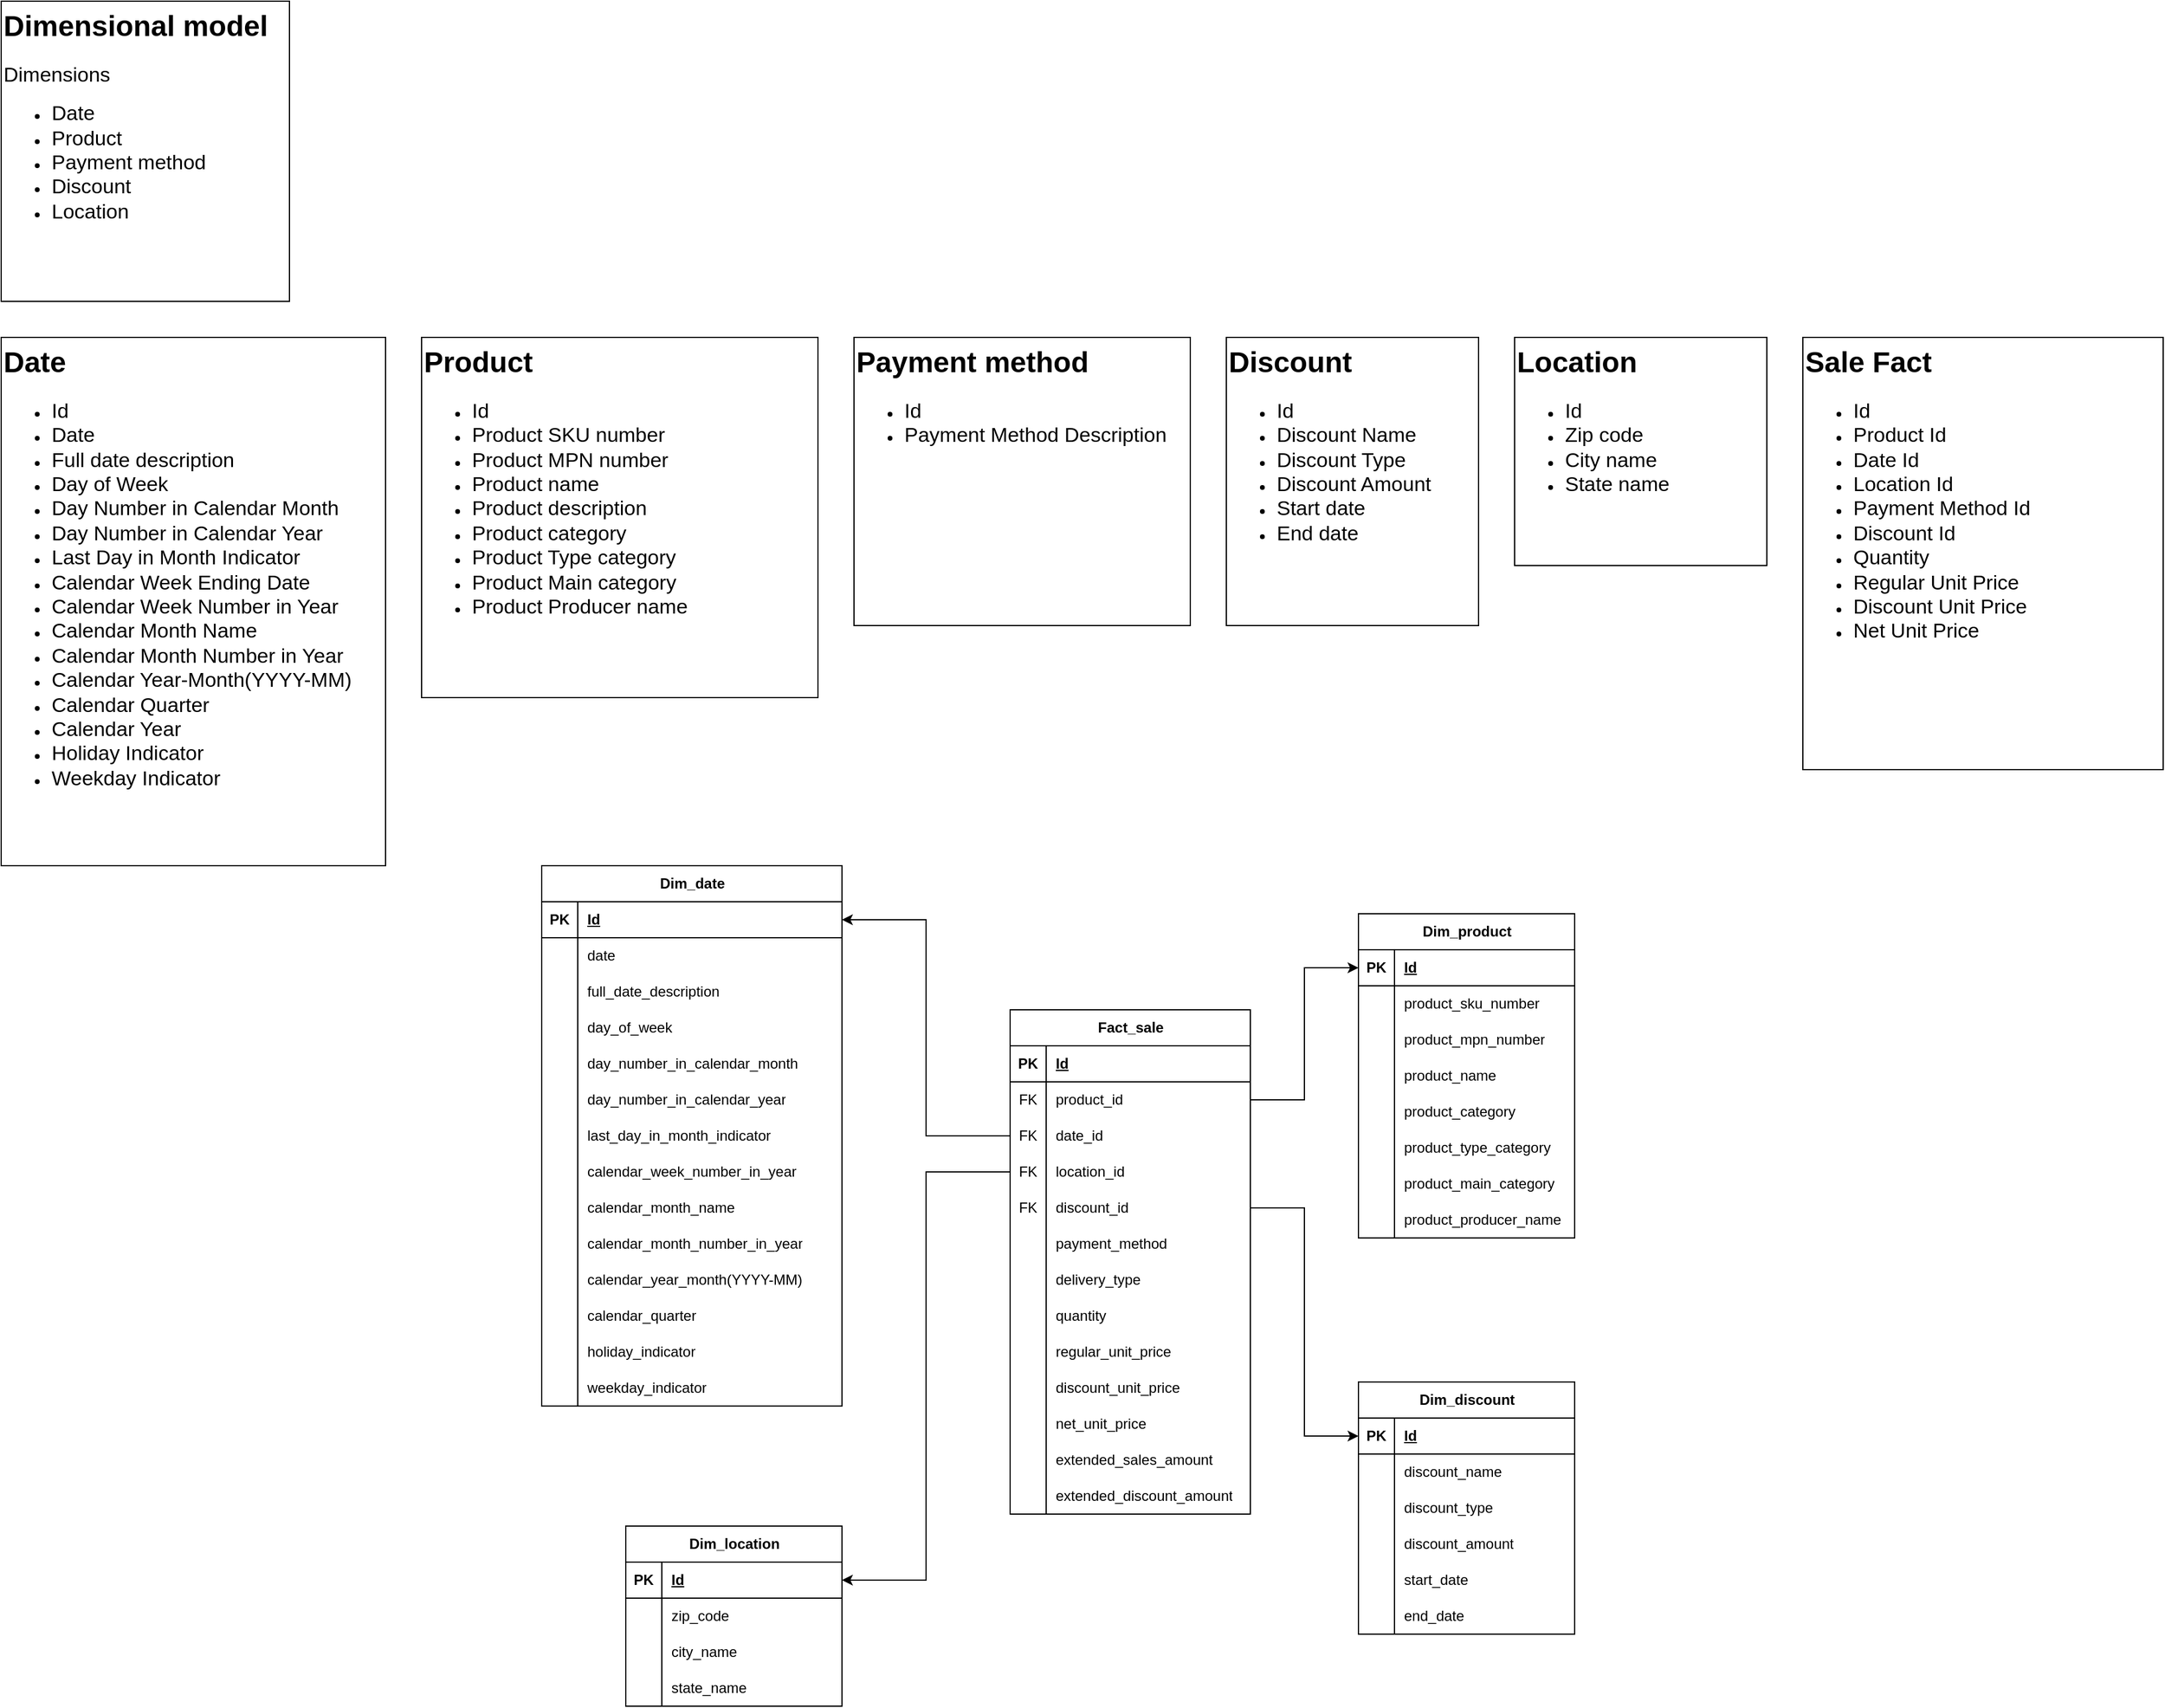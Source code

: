 <mxfile version="24.4.0" type="device">
  <diagram name="Page-1" id="mAyG2AswFGp10LJD8Wdj">
    <mxGraphModel dx="2314" dy="1132" grid="1" gridSize="10" guides="1" tooltips="1" connect="1" arrows="1" fold="1" page="0" pageScale="1" pageWidth="850" pageHeight="1100" background="none" math="0" shadow="0">
      <root>
        <mxCell id="0" />
        <mxCell id="1" parent="0" />
        <mxCell id="jFWHGdrOQSLQcmm92h7n-1" value="&lt;h1 style=&quot;margin-top: 0px;&quot;&gt;Dimensional model&lt;/h1&gt;&lt;p&gt;&lt;span style=&quot;font-size: 17px;&quot;&gt;Dimensions&lt;/span&gt;&lt;/p&gt;&lt;p&gt;&lt;/p&gt;&lt;ul&gt;&lt;li&gt;&lt;span style=&quot;font-size: 17px;&quot;&gt;Date&lt;/span&gt;&lt;/li&gt;&lt;li&gt;&lt;span style=&quot;font-size: 17px;&quot;&gt;Product&lt;/span&gt;&lt;/li&gt;&lt;li&gt;&lt;span style=&quot;font-size: 17px;&quot;&gt;Payment method&lt;/span&gt;&lt;/li&gt;&lt;li&gt;&lt;span style=&quot;font-size: 17px;&quot;&gt;Discount&lt;/span&gt;&lt;/li&gt;&lt;li&gt;&lt;span style=&quot;font-size: 17px;&quot;&gt;Location&lt;br&gt;&lt;br&gt;&lt;/span&gt;&lt;/li&gt;&lt;/ul&gt;&lt;div&gt;&lt;br&gt;&lt;/div&gt;&lt;p&gt;&lt;/p&gt;" style="text;html=1;whiteSpace=wrap;overflow=hidden;rounded=0;fillColor=default;strokeColor=default;" parent="1" vertex="1">
          <mxGeometry width="240" height="250" as="geometry" />
        </mxCell>
        <mxCell id="jFWHGdrOQSLQcmm92h7n-2" value="&lt;h1 style=&quot;margin-top: 0px;&quot;&gt;Date&lt;/h1&gt;&lt;ul&gt;&lt;li&gt;&lt;font style=&quot;font-size: 17px;&quot;&gt;Id&lt;/font&gt;&lt;/li&gt;&lt;li&gt;&lt;font style=&quot;font-size: 17px;&quot;&gt;Date&lt;/font&gt;&lt;/li&gt;&lt;li&gt;&lt;font style=&quot;font-size: 17px;&quot;&gt;Full date description&lt;/font&gt;&lt;/li&gt;&lt;li&gt;&lt;font style=&quot;font-size: 17px;&quot;&gt;Day of Week&lt;/font&gt;&lt;/li&gt;&lt;li&gt;&lt;font style=&quot;font-size: 17px;&quot;&gt;Day Number in Calendar Month&lt;/font&gt;&lt;/li&gt;&lt;li&gt;&lt;font style=&quot;font-size: 17px;&quot;&gt;Day Number in Calendar Year&lt;/font&gt;&lt;/li&gt;&lt;li&gt;&lt;font style=&quot;font-size: 17px;&quot;&gt;Last Day in Month Indicator&lt;/font&gt;&lt;/li&gt;&lt;li&gt;&lt;font style=&quot;font-size: 17px;&quot;&gt;Calendar Week Ending Date&lt;/font&gt;&lt;/li&gt;&lt;li&gt;&lt;font style=&quot;font-size: 17px;&quot;&gt;Calendar Week Number in Year&lt;/font&gt;&lt;/li&gt;&lt;li&gt;&lt;font style=&quot;font-size: 17px;&quot;&gt;Calendar Month Name&lt;/font&gt;&lt;/li&gt;&lt;li&gt;&lt;font style=&quot;font-size: 17px;&quot;&gt;Calendar Month Number in Year&lt;/font&gt;&lt;/li&gt;&lt;li&gt;&lt;font style=&quot;font-size: 17px;&quot;&gt;Calendar Year-Month(YYYY-MM)&lt;/font&gt;&lt;/li&gt;&lt;li&gt;&lt;font style=&quot;font-size: 17px;&quot;&gt;Calendar Quarter&lt;/font&gt;&lt;/li&gt;&lt;li&gt;&lt;font style=&quot;font-size: 17px;&quot;&gt;Calendar Year&lt;/font&gt;&lt;/li&gt;&lt;li&gt;&lt;font style=&quot;font-size: 17px;&quot;&gt;Holiday Indicator&lt;/font&gt;&lt;/li&gt;&lt;li&gt;&lt;font style=&quot;font-size: 17px;&quot;&gt;Weekday Indicator&lt;/font&gt;&lt;/li&gt;&lt;/ul&gt;&lt;p&gt;&lt;/p&gt;&lt;p&gt;&lt;font style=&quot;font-size: 17px;&quot;&gt;&lt;br&gt;&lt;/font&gt;&lt;/p&gt;" style="text;html=1;whiteSpace=wrap;overflow=hidden;rounded=0;fillColor=default;strokeColor=default;" parent="1" vertex="1">
          <mxGeometry y="280" width="320" height="440" as="geometry" />
        </mxCell>
        <mxCell id="jFWHGdrOQSLQcmm92h7n-3" value="&lt;h1 style=&quot;margin-top: 0px;&quot;&gt;Product&lt;/h1&gt;&lt;p&gt;&lt;/p&gt;&lt;ul&gt;&lt;li&gt;&lt;span style=&quot;font-size: 17px; background-color: initial;&quot;&gt;Id&lt;/span&gt;&lt;/li&gt;&lt;li&gt;&lt;span style=&quot;font-size: 17px; background-color: initial;&quot;&gt;Product SKU number&lt;/span&gt;&lt;/li&gt;&lt;li&gt;&lt;span style=&quot;font-size: 17px;&quot;&gt;Product MPN number&lt;/span&gt;&lt;/li&gt;&lt;li&gt;&lt;span style=&quot;font-size: 17px;&quot;&gt;Product name&lt;/span&gt;&lt;/li&gt;&lt;li&gt;&lt;span style=&quot;font-size: 17px;&quot;&gt;Product description&lt;/span&gt;&lt;/li&gt;&lt;li&gt;&lt;span style=&quot;font-size: 17px;&quot;&gt;Product category&lt;/span&gt;&lt;/li&gt;&lt;li&gt;&lt;span style=&quot;font-size: 17px;&quot;&gt;Product Type category&lt;/span&gt;&lt;/li&gt;&lt;li&gt;&lt;span style=&quot;font-size: 17px;&quot;&gt;Product Main category&lt;/span&gt;&lt;/li&gt;&lt;li&gt;&lt;span style=&quot;font-size: 17px;&quot;&gt;Product Producer name&lt;/span&gt;&lt;/li&gt;&lt;/ul&gt;&lt;p&gt;&lt;/p&gt;" style="text;html=1;whiteSpace=wrap;overflow=hidden;rounded=0;fillColor=default;strokeColor=default;" parent="1" vertex="1">
          <mxGeometry x="350" y="280" width="330" height="300" as="geometry" />
        </mxCell>
        <mxCell id="jFWHGdrOQSLQcmm92h7n-4" value="&lt;h1 style=&quot;margin-top: 0px;&quot;&gt;Payment method&lt;/h1&gt;&lt;p&gt;&lt;/p&gt;&lt;ul&gt;&lt;li&gt;&lt;span style=&quot;font-size: 17px;&quot;&gt;Id&lt;/span&gt;&lt;/li&gt;&lt;li&gt;&lt;span style=&quot;font-size: 17px;&quot;&gt;Payment Method Description&lt;/span&gt;&lt;/li&gt;&lt;/ul&gt;&lt;p&gt;&lt;/p&gt;" style="text;html=1;whiteSpace=wrap;overflow=hidden;rounded=0;fillColor=default;strokeColor=default;" parent="1" vertex="1">
          <mxGeometry x="710" y="280" width="280" height="240" as="geometry" />
        </mxCell>
        <mxCell id="jFWHGdrOQSLQcmm92h7n-5" value="&lt;h1 style=&quot;margin-top: 0px;&quot;&gt;Discount&lt;/h1&gt;&lt;p&gt;&lt;/p&gt;&lt;ul&gt;&lt;li&gt;&lt;span style=&quot;font-size: 17px;&quot;&gt;Id&lt;/span&gt;&lt;/li&gt;&lt;li&gt;&lt;span style=&quot;font-size: 17px;&quot;&gt;Discount Name&lt;/span&gt;&lt;/li&gt;&lt;li&gt;&lt;span style=&quot;font-size: 17px;&quot;&gt;Discount Type&lt;/span&gt;&lt;/li&gt;&lt;li&gt;&lt;span style=&quot;font-size: 17px;&quot;&gt;Discount Amount&lt;/span&gt;&lt;/li&gt;&lt;li&gt;&lt;span style=&quot;font-size: 17px;&quot;&gt;Start date&lt;/span&gt;&lt;/li&gt;&lt;li&gt;&lt;span style=&quot;font-size: 17px;&quot;&gt;End date&lt;/span&gt;&lt;/li&gt;&lt;/ul&gt;&lt;p&gt;&lt;/p&gt;" style="text;html=1;whiteSpace=wrap;overflow=hidden;rounded=0;fillColor=default;strokeColor=default;" parent="1" vertex="1">
          <mxGeometry x="1020" y="280" width="210" height="240" as="geometry" />
        </mxCell>
        <mxCell id="jFWHGdrOQSLQcmm92h7n-6" value="&lt;h1 style=&quot;margin-top: 0px;&quot;&gt;Location&lt;/h1&gt;&lt;ul&gt;&lt;li&gt;&lt;span style=&quot;font-size: 17px;&quot;&gt;Id&lt;/span&gt;&lt;/li&gt;&lt;li&gt;&lt;span style=&quot;font-size: 17px;&quot;&gt;Zip code&lt;/span&gt;&lt;/li&gt;&lt;li&gt;&lt;span style=&quot;font-size: 17px;&quot;&gt;City name&lt;/span&gt;&lt;/li&gt;&lt;li&gt;&lt;span style=&quot;font-size: 17px;&quot;&gt;State name&lt;/span&gt;&lt;/li&gt;&lt;/ul&gt;&lt;p&gt;&lt;/p&gt;" style="text;html=1;whiteSpace=wrap;overflow=hidden;rounded=0;fillColor=default;strokeColor=default;" parent="1" vertex="1">
          <mxGeometry x="1260" y="280" width="210" height="190" as="geometry" />
        </mxCell>
        <mxCell id="jFWHGdrOQSLQcmm92h7n-7" value="&lt;h1 style=&quot;margin-top: 0px;&quot;&gt;Sale Fact&lt;/h1&gt;&lt;p&gt;&lt;/p&gt;&lt;ul&gt;&lt;li&gt;&lt;font style=&quot;font-size: 17px;&quot;&gt;Id&lt;/font&gt;&lt;/li&gt;&lt;li&gt;&lt;font style=&quot;font-size: 17px;&quot;&gt;Product Id&lt;/font&gt;&lt;/li&gt;&lt;li&gt;&lt;font style=&quot;font-size: 17px;&quot;&gt;Date Id&lt;/font&gt;&lt;/li&gt;&lt;li&gt;&lt;span style=&quot;font-size: 17px;&quot;&gt;Location Id&lt;/span&gt;&lt;/li&gt;&lt;li&gt;&lt;span style=&quot;font-size: 17px;&quot;&gt;Payment Method Id&lt;/span&gt;&lt;/li&gt;&lt;li&gt;&lt;span style=&quot;font-size: 17px;&quot;&gt;Discount Id&lt;/span&gt;&lt;/li&gt;&lt;li&gt;&lt;span style=&quot;font-size: 17px;&quot;&gt;Quantity&lt;/span&gt;&lt;/li&gt;&lt;li&gt;&lt;span style=&quot;font-size: 17px;&quot;&gt;Regular Unit Price&lt;/span&gt;&lt;/li&gt;&lt;li&gt;&lt;span style=&quot;font-size: 17px;&quot;&gt;Discount Unit Price&lt;/span&gt;&lt;/li&gt;&lt;li&gt;&lt;span style=&quot;font-size: 17px;&quot;&gt;Net Unit Price&lt;/span&gt;&lt;/li&gt;&lt;/ul&gt;&lt;p&gt;&lt;/p&gt;" style="text;html=1;whiteSpace=wrap;overflow=hidden;rounded=0;fillColor=default;strokeColor=default;" parent="1" vertex="1">
          <mxGeometry x="1500" y="280" width="300" height="360" as="geometry" />
        </mxCell>
        <mxCell id="jFWHGdrOQSLQcmm92h7n-8" value="Fact_sale" style="shape=table;startSize=30;container=1;collapsible=1;childLayout=tableLayout;fixedRows=1;rowLines=0;fontStyle=1;align=center;resizeLast=1;html=1;" parent="1" vertex="1">
          <mxGeometry x="840" y="840" width="200" height="420" as="geometry" />
        </mxCell>
        <mxCell id="jFWHGdrOQSLQcmm92h7n-9" value="" style="shape=tableRow;horizontal=0;startSize=0;swimlaneHead=0;swimlaneBody=0;fillColor=none;collapsible=0;dropTarget=0;points=[[0,0.5],[1,0.5]];portConstraint=eastwest;top=0;left=0;right=0;bottom=1;" parent="jFWHGdrOQSLQcmm92h7n-8" vertex="1">
          <mxGeometry y="30" width="200" height="30" as="geometry" />
        </mxCell>
        <mxCell id="jFWHGdrOQSLQcmm92h7n-10" value="PK" style="shape=partialRectangle;connectable=0;fillColor=none;top=0;left=0;bottom=0;right=0;fontStyle=1;overflow=hidden;whiteSpace=wrap;html=1;" parent="jFWHGdrOQSLQcmm92h7n-9" vertex="1">
          <mxGeometry width="30" height="30" as="geometry">
            <mxRectangle width="30" height="30" as="alternateBounds" />
          </mxGeometry>
        </mxCell>
        <mxCell id="jFWHGdrOQSLQcmm92h7n-11" value="Id" style="shape=partialRectangle;connectable=0;fillColor=none;top=0;left=0;bottom=0;right=0;align=left;spacingLeft=6;fontStyle=5;overflow=hidden;whiteSpace=wrap;html=1;" parent="jFWHGdrOQSLQcmm92h7n-9" vertex="1">
          <mxGeometry x="30" width="170" height="30" as="geometry">
            <mxRectangle width="170" height="30" as="alternateBounds" />
          </mxGeometry>
        </mxCell>
        <mxCell id="jFWHGdrOQSLQcmm92h7n-12" value="" style="shape=tableRow;horizontal=0;startSize=0;swimlaneHead=0;swimlaneBody=0;fillColor=none;collapsible=0;dropTarget=0;points=[[0,0.5],[1,0.5]];portConstraint=eastwest;top=0;left=0;right=0;bottom=0;" parent="jFWHGdrOQSLQcmm92h7n-8" vertex="1">
          <mxGeometry y="60" width="200" height="30" as="geometry" />
        </mxCell>
        <mxCell id="jFWHGdrOQSLQcmm92h7n-13" value="FK" style="shape=partialRectangle;connectable=0;fillColor=none;top=0;left=0;bottom=0;right=0;editable=1;overflow=hidden;whiteSpace=wrap;html=1;" parent="jFWHGdrOQSLQcmm92h7n-12" vertex="1">
          <mxGeometry width="30" height="30" as="geometry">
            <mxRectangle width="30" height="30" as="alternateBounds" />
          </mxGeometry>
        </mxCell>
        <mxCell id="jFWHGdrOQSLQcmm92h7n-14" value="product_id" style="shape=partialRectangle;connectable=0;fillColor=none;top=0;left=0;bottom=0;right=0;align=left;spacingLeft=6;overflow=hidden;whiteSpace=wrap;html=1;" parent="jFWHGdrOQSLQcmm92h7n-12" vertex="1">
          <mxGeometry x="30" width="170" height="30" as="geometry">
            <mxRectangle width="170" height="30" as="alternateBounds" />
          </mxGeometry>
        </mxCell>
        <mxCell id="jFWHGdrOQSLQcmm92h7n-15" value="" style="shape=tableRow;horizontal=0;startSize=0;swimlaneHead=0;swimlaneBody=0;fillColor=none;collapsible=0;dropTarget=0;points=[[0,0.5],[1,0.5]];portConstraint=eastwest;top=0;left=0;right=0;bottom=0;" parent="jFWHGdrOQSLQcmm92h7n-8" vertex="1">
          <mxGeometry y="90" width="200" height="30" as="geometry" />
        </mxCell>
        <mxCell id="jFWHGdrOQSLQcmm92h7n-16" value="FK" style="shape=partialRectangle;connectable=0;fillColor=none;top=0;left=0;bottom=0;right=0;editable=1;overflow=hidden;whiteSpace=wrap;html=1;" parent="jFWHGdrOQSLQcmm92h7n-15" vertex="1">
          <mxGeometry width="30" height="30" as="geometry">
            <mxRectangle width="30" height="30" as="alternateBounds" />
          </mxGeometry>
        </mxCell>
        <mxCell id="jFWHGdrOQSLQcmm92h7n-17" value="date_id" style="shape=partialRectangle;connectable=0;fillColor=none;top=0;left=0;bottom=0;right=0;align=left;spacingLeft=6;overflow=hidden;whiteSpace=wrap;html=1;" parent="jFWHGdrOQSLQcmm92h7n-15" vertex="1">
          <mxGeometry x="30" width="170" height="30" as="geometry">
            <mxRectangle width="170" height="30" as="alternateBounds" />
          </mxGeometry>
        </mxCell>
        <mxCell id="jFWHGdrOQSLQcmm92h7n-18" value="" style="shape=tableRow;horizontal=0;startSize=0;swimlaneHead=0;swimlaneBody=0;fillColor=none;collapsible=0;dropTarget=0;points=[[0,0.5],[1,0.5]];portConstraint=eastwest;top=0;left=0;right=0;bottom=0;" parent="jFWHGdrOQSLQcmm92h7n-8" vertex="1">
          <mxGeometry y="120" width="200" height="30" as="geometry" />
        </mxCell>
        <mxCell id="jFWHGdrOQSLQcmm92h7n-19" value="FK" style="shape=partialRectangle;connectable=0;fillColor=none;top=0;left=0;bottom=0;right=0;editable=1;overflow=hidden;whiteSpace=wrap;html=1;" parent="jFWHGdrOQSLQcmm92h7n-18" vertex="1">
          <mxGeometry width="30" height="30" as="geometry">
            <mxRectangle width="30" height="30" as="alternateBounds" />
          </mxGeometry>
        </mxCell>
        <mxCell id="jFWHGdrOQSLQcmm92h7n-20" value="location_id" style="shape=partialRectangle;connectable=0;fillColor=none;top=0;left=0;bottom=0;right=0;align=left;spacingLeft=6;overflow=hidden;whiteSpace=wrap;html=1;" parent="jFWHGdrOQSLQcmm92h7n-18" vertex="1">
          <mxGeometry x="30" width="170" height="30" as="geometry">
            <mxRectangle width="170" height="30" as="alternateBounds" />
          </mxGeometry>
        </mxCell>
        <mxCell id="jFWHGdrOQSLQcmm92h7n-107" style="shape=tableRow;horizontal=0;startSize=0;swimlaneHead=0;swimlaneBody=0;fillColor=none;collapsible=0;dropTarget=0;points=[[0,0.5],[1,0.5]];portConstraint=eastwest;top=0;left=0;right=0;bottom=0;" parent="jFWHGdrOQSLQcmm92h7n-8" vertex="1">
          <mxGeometry y="150" width="200" height="30" as="geometry" />
        </mxCell>
        <mxCell id="jFWHGdrOQSLQcmm92h7n-108" value="FK" style="shape=partialRectangle;connectable=0;fillColor=none;top=0;left=0;bottom=0;right=0;editable=1;overflow=hidden;whiteSpace=wrap;html=1;" parent="jFWHGdrOQSLQcmm92h7n-107" vertex="1">
          <mxGeometry width="30" height="30" as="geometry">
            <mxRectangle width="30" height="30" as="alternateBounds" />
          </mxGeometry>
        </mxCell>
        <mxCell id="jFWHGdrOQSLQcmm92h7n-109" value="discount_id" style="shape=partialRectangle;connectable=0;fillColor=none;top=0;left=0;bottom=0;right=0;align=left;spacingLeft=6;overflow=hidden;whiteSpace=wrap;html=1;" parent="jFWHGdrOQSLQcmm92h7n-107" vertex="1">
          <mxGeometry x="30" width="170" height="30" as="geometry">
            <mxRectangle width="170" height="30" as="alternateBounds" />
          </mxGeometry>
        </mxCell>
        <mxCell id="gAaIXoeKNRmt_ipNeQ0p-1" style="shape=tableRow;horizontal=0;startSize=0;swimlaneHead=0;swimlaneBody=0;fillColor=none;collapsible=0;dropTarget=0;points=[[0,0.5],[1,0.5]];portConstraint=eastwest;top=0;left=0;right=0;bottom=0;" parent="jFWHGdrOQSLQcmm92h7n-8" vertex="1">
          <mxGeometry y="180" width="200" height="30" as="geometry" />
        </mxCell>
        <mxCell id="gAaIXoeKNRmt_ipNeQ0p-2" style="shape=partialRectangle;connectable=0;fillColor=none;top=0;left=0;bottom=0;right=0;editable=1;overflow=hidden;whiteSpace=wrap;html=1;" parent="gAaIXoeKNRmt_ipNeQ0p-1" vertex="1">
          <mxGeometry width="30" height="30" as="geometry">
            <mxRectangle width="30" height="30" as="alternateBounds" />
          </mxGeometry>
        </mxCell>
        <mxCell id="gAaIXoeKNRmt_ipNeQ0p-3" value="payment_method" style="shape=partialRectangle;connectable=0;fillColor=none;top=0;left=0;bottom=0;right=0;align=left;spacingLeft=6;overflow=hidden;whiteSpace=wrap;html=1;" parent="gAaIXoeKNRmt_ipNeQ0p-1" vertex="1">
          <mxGeometry x="30" width="170" height="30" as="geometry">
            <mxRectangle width="170" height="30" as="alternateBounds" />
          </mxGeometry>
        </mxCell>
        <mxCell id="rWFGuwBitw_klKYBt3d7-1" style="shape=tableRow;horizontal=0;startSize=0;swimlaneHead=0;swimlaneBody=0;fillColor=none;collapsible=0;dropTarget=0;points=[[0,0.5],[1,0.5]];portConstraint=eastwest;top=0;left=0;right=0;bottom=0;" parent="jFWHGdrOQSLQcmm92h7n-8" vertex="1">
          <mxGeometry y="210" width="200" height="30" as="geometry" />
        </mxCell>
        <mxCell id="rWFGuwBitw_klKYBt3d7-2" style="shape=partialRectangle;connectable=0;fillColor=none;top=0;left=0;bottom=0;right=0;editable=1;overflow=hidden;whiteSpace=wrap;html=1;" parent="rWFGuwBitw_klKYBt3d7-1" vertex="1">
          <mxGeometry width="30" height="30" as="geometry">
            <mxRectangle width="30" height="30" as="alternateBounds" />
          </mxGeometry>
        </mxCell>
        <mxCell id="rWFGuwBitw_klKYBt3d7-3" value="delivery_type" style="shape=partialRectangle;connectable=0;fillColor=none;top=0;left=0;bottom=0;right=0;align=left;spacingLeft=6;overflow=hidden;whiteSpace=wrap;html=1;" parent="rWFGuwBitw_klKYBt3d7-1" vertex="1">
          <mxGeometry x="30" width="170" height="30" as="geometry">
            <mxRectangle width="170" height="30" as="alternateBounds" />
          </mxGeometry>
        </mxCell>
        <mxCell id="jFWHGdrOQSLQcmm92h7n-104" style="shape=tableRow;horizontal=0;startSize=0;swimlaneHead=0;swimlaneBody=0;fillColor=none;collapsible=0;dropTarget=0;points=[[0,0.5],[1,0.5]];portConstraint=eastwest;top=0;left=0;right=0;bottom=0;" parent="jFWHGdrOQSLQcmm92h7n-8" vertex="1">
          <mxGeometry y="240" width="200" height="30" as="geometry" />
        </mxCell>
        <mxCell id="jFWHGdrOQSLQcmm92h7n-105" style="shape=partialRectangle;connectable=0;fillColor=none;top=0;left=0;bottom=0;right=0;editable=1;overflow=hidden;whiteSpace=wrap;html=1;" parent="jFWHGdrOQSLQcmm92h7n-104" vertex="1">
          <mxGeometry width="30" height="30" as="geometry">
            <mxRectangle width="30" height="30" as="alternateBounds" />
          </mxGeometry>
        </mxCell>
        <mxCell id="jFWHGdrOQSLQcmm92h7n-106" value="quantity" style="shape=partialRectangle;connectable=0;fillColor=none;top=0;left=0;bottom=0;right=0;align=left;spacingLeft=6;overflow=hidden;whiteSpace=wrap;html=1;" parent="jFWHGdrOQSLQcmm92h7n-104" vertex="1">
          <mxGeometry x="30" width="170" height="30" as="geometry">
            <mxRectangle width="170" height="30" as="alternateBounds" />
          </mxGeometry>
        </mxCell>
        <mxCell id="jFWHGdrOQSLQcmm92h7n-101" style="shape=tableRow;horizontal=0;startSize=0;swimlaneHead=0;swimlaneBody=0;fillColor=none;collapsible=0;dropTarget=0;points=[[0,0.5],[1,0.5]];portConstraint=eastwest;top=0;left=0;right=0;bottom=0;" parent="jFWHGdrOQSLQcmm92h7n-8" vertex="1">
          <mxGeometry y="270" width="200" height="30" as="geometry" />
        </mxCell>
        <mxCell id="jFWHGdrOQSLQcmm92h7n-102" style="shape=partialRectangle;connectable=0;fillColor=none;top=0;left=0;bottom=0;right=0;editable=1;overflow=hidden;whiteSpace=wrap;html=1;" parent="jFWHGdrOQSLQcmm92h7n-101" vertex="1">
          <mxGeometry width="30" height="30" as="geometry">
            <mxRectangle width="30" height="30" as="alternateBounds" />
          </mxGeometry>
        </mxCell>
        <mxCell id="jFWHGdrOQSLQcmm92h7n-103" value="regular_unit_price" style="shape=partialRectangle;connectable=0;fillColor=none;top=0;left=0;bottom=0;right=0;align=left;spacingLeft=6;overflow=hidden;whiteSpace=wrap;html=1;" parent="jFWHGdrOQSLQcmm92h7n-101" vertex="1">
          <mxGeometry x="30" width="170" height="30" as="geometry">
            <mxRectangle width="170" height="30" as="alternateBounds" />
          </mxGeometry>
        </mxCell>
        <mxCell id="jFWHGdrOQSLQcmm92h7n-98" style="shape=tableRow;horizontal=0;startSize=0;swimlaneHead=0;swimlaneBody=0;fillColor=none;collapsible=0;dropTarget=0;points=[[0,0.5],[1,0.5]];portConstraint=eastwest;top=0;left=0;right=0;bottom=0;" parent="jFWHGdrOQSLQcmm92h7n-8" vertex="1">
          <mxGeometry y="300" width="200" height="30" as="geometry" />
        </mxCell>
        <mxCell id="jFWHGdrOQSLQcmm92h7n-99" style="shape=partialRectangle;connectable=0;fillColor=none;top=0;left=0;bottom=0;right=0;editable=1;overflow=hidden;whiteSpace=wrap;html=1;" parent="jFWHGdrOQSLQcmm92h7n-98" vertex="1">
          <mxGeometry width="30" height="30" as="geometry">
            <mxRectangle width="30" height="30" as="alternateBounds" />
          </mxGeometry>
        </mxCell>
        <mxCell id="jFWHGdrOQSLQcmm92h7n-100" value="discount_unit_price" style="shape=partialRectangle;connectable=0;fillColor=none;top=0;left=0;bottom=0;right=0;align=left;spacingLeft=6;overflow=hidden;whiteSpace=wrap;html=1;" parent="jFWHGdrOQSLQcmm92h7n-98" vertex="1">
          <mxGeometry x="30" width="170" height="30" as="geometry">
            <mxRectangle width="170" height="30" as="alternateBounds" />
          </mxGeometry>
        </mxCell>
        <mxCell id="jFWHGdrOQSLQcmm92h7n-95" style="shape=tableRow;horizontal=0;startSize=0;swimlaneHead=0;swimlaneBody=0;fillColor=none;collapsible=0;dropTarget=0;points=[[0,0.5],[1,0.5]];portConstraint=eastwest;top=0;left=0;right=0;bottom=0;" parent="jFWHGdrOQSLQcmm92h7n-8" vertex="1">
          <mxGeometry y="330" width="200" height="30" as="geometry" />
        </mxCell>
        <mxCell id="jFWHGdrOQSLQcmm92h7n-96" style="shape=partialRectangle;connectable=0;fillColor=none;top=0;left=0;bottom=0;right=0;editable=1;overflow=hidden;whiteSpace=wrap;html=1;" parent="jFWHGdrOQSLQcmm92h7n-95" vertex="1">
          <mxGeometry width="30" height="30" as="geometry">
            <mxRectangle width="30" height="30" as="alternateBounds" />
          </mxGeometry>
        </mxCell>
        <mxCell id="jFWHGdrOQSLQcmm92h7n-97" value="net_unit_price" style="shape=partialRectangle;connectable=0;fillColor=none;top=0;left=0;bottom=0;right=0;align=left;spacingLeft=6;overflow=hidden;whiteSpace=wrap;html=1;" parent="jFWHGdrOQSLQcmm92h7n-95" vertex="1">
          <mxGeometry x="30" width="170" height="30" as="geometry">
            <mxRectangle width="170" height="30" as="alternateBounds" />
          </mxGeometry>
        </mxCell>
        <mxCell id="F169eCYu13aes0xysdq--1" style="shape=tableRow;horizontal=0;startSize=0;swimlaneHead=0;swimlaneBody=0;fillColor=none;collapsible=0;dropTarget=0;points=[[0,0.5],[1,0.5]];portConstraint=eastwest;top=0;left=0;right=0;bottom=0;" parent="jFWHGdrOQSLQcmm92h7n-8" vertex="1">
          <mxGeometry y="360" width="200" height="30" as="geometry" />
        </mxCell>
        <mxCell id="F169eCYu13aes0xysdq--2" style="shape=partialRectangle;connectable=0;fillColor=none;top=0;left=0;bottom=0;right=0;editable=1;overflow=hidden;whiteSpace=wrap;html=1;" parent="F169eCYu13aes0xysdq--1" vertex="1">
          <mxGeometry width="30" height="30" as="geometry">
            <mxRectangle width="30" height="30" as="alternateBounds" />
          </mxGeometry>
        </mxCell>
        <mxCell id="F169eCYu13aes0xysdq--3" value="extended_sales_amount" style="shape=partialRectangle;connectable=0;fillColor=none;top=0;left=0;bottom=0;right=0;align=left;spacingLeft=6;overflow=hidden;whiteSpace=wrap;html=1;" parent="F169eCYu13aes0xysdq--1" vertex="1">
          <mxGeometry x="30" width="170" height="30" as="geometry">
            <mxRectangle width="170" height="30" as="alternateBounds" />
          </mxGeometry>
        </mxCell>
        <mxCell id="F169eCYu13aes0xysdq--4" style="shape=tableRow;horizontal=0;startSize=0;swimlaneHead=0;swimlaneBody=0;fillColor=none;collapsible=0;dropTarget=0;points=[[0,0.5],[1,0.5]];portConstraint=eastwest;top=0;left=0;right=0;bottom=0;" parent="jFWHGdrOQSLQcmm92h7n-8" vertex="1">
          <mxGeometry y="390" width="200" height="30" as="geometry" />
        </mxCell>
        <mxCell id="F169eCYu13aes0xysdq--5" style="shape=partialRectangle;connectable=0;fillColor=none;top=0;left=0;bottom=0;right=0;editable=1;overflow=hidden;whiteSpace=wrap;html=1;" parent="F169eCYu13aes0xysdq--4" vertex="1">
          <mxGeometry width="30" height="30" as="geometry">
            <mxRectangle width="30" height="30" as="alternateBounds" />
          </mxGeometry>
        </mxCell>
        <mxCell id="F169eCYu13aes0xysdq--6" value="extended_discount_amount" style="shape=partialRectangle;connectable=0;fillColor=none;top=0;left=0;bottom=0;right=0;align=left;spacingLeft=6;overflow=hidden;whiteSpace=wrap;html=1;" parent="F169eCYu13aes0xysdq--4" vertex="1">
          <mxGeometry x="30" width="170" height="30" as="geometry">
            <mxRectangle width="170" height="30" as="alternateBounds" />
          </mxGeometry>
        </mxCell>
        <mxCell id="jFWHGdrOQSLQcmm92h7n-34" value="Dim_location" style="shape=table;startSize=30;container=1;collapsible=1;childLayout=tableLayout;fixedRows=1;rowLines=0;fontStyle=1;align=center;resizeLast=1;html=1;" parent="1" vertex="1">
          <mxGeometry x="520" y="1270" width="180" height="150" as="geometry" />
        </mxCell>
        <mxCell id="jFWHGdrOQSLQcmm92h7n-35" value="" style="shape=tableRow;horizontal=0;startSize=0;swimlaneHead=0;swimlaneBody=0;fillColor=none;collapsible=0;dropTarget=0;points=[[0,0.5],[1,0.5]];portConstraint=eastwest;top=0;left=0;right=0;bottom=1;" parent="jFWHGdrOQSLQcmm92h7n-34" vertex="1">
          <mxGeometry y="30" width="180" height="30" as="geometry" />
        </mxCell>
        <mxCell id="jFWHGdrOQSLQcmm92h7n-36" value="PK" style="shape=partialRectangle;connectable=0;fillColor=none;top=0;left=0;bottom=0;right=0;fontStyle=1;overflow=hidden;whiteSpace=wrap;html=1;" parent="jFWHGdrOQSLQcmm92h7n-35" vertex="1">
          <mxGeometry width="30" height="30" as="geometry">
            <mxRectangle width="30" height="30" as="alternateBounds" />
          </mxGeometry>
        </mxCell>
        <mxCell id="jFWHGdrOQSLQcmm92h7n-37" value="Id" style="shape=partialRectangle;connectable=0;fillColor=none;top=0;left=0;bottom=0;right=0;align=left;spacingLeft=6;fontStyle=5;overflow=hidden;whiteSpace=wrap;html=1;" parent="jFWHGdrOQSLQcmm92h7n-35" vertex="1">
          <mxGeometry x="30" width="150" height="30" as="geometry">
            <mxRectangle width="150" height="30" as="alternateBounds" />
          </mxGeometry>
        </mxCell>
        <mxCell id="jFWHGdrOQSLQcmm92h7n-38" value="" style="shape=tableRow;horizontal=0;startSize=0;swimlaneHead=0;swimlaneBody=0;fillColor=none;collapsible=0;dropTarget=0;points=[[0,0.5],[1,0.5]];portConstraint=eastwest;top=0;left=0;right=0;bottom=0;" parent="jFWHGdrOQSLQcmm92h7n-34" vertex="1">
          <mxGeometry y="60" width="180" height="30" as="geometry" />
        </mxCell>
        <mxCell id="jFWHGdrOQSLQcmm92h7n-39" value="" style="shape=partialRectangle;connectable=0;fillColor=none;top=0;left=0;bottom=0;right=0;editable=1;overflow=hidden;whiteSpace=wrap;html=1;" parent="jFWHGdrOQSLQcmm92h7n-38" vertex="1">
          <mxGeometry width="30" height="30" as="geometry">
            <mxRectangle width="30" height="30" as="alternateBounds" />
          </mxGeometry>
        </mxCell>
        <mxCell id="jFWHGdrOQSLQcmm92h7n-40" value="zip_code" style="shape=partialRectangle;connectable=0;fillColor=none;top=0;left=0;bottom=0;right=0;align=left;spacingLeft=6;overflow=hidden;whiteSpace=wrap;html=1;" parent="jFWHGdrOQSLQcmm92h7n-38" vertex="1">
          <mxGeometry x="30" width="150" height="30" as="geometry">
            <mxRectangle width="150" height="30" as="alternateBounds" />
          </mxGeometry>
        </mxCell>
        <mxCell id="jFWHGdrOQSLQcmm92h7n-41" value="" style="shape=tableRow;horizontal=0;startSize=0;swimlaneHead=0;swimlaneBody=0;fillColor=none;collapsible=0;dropTarget=0;points=[[0,0.5],[1,0.5]];portConstraint=eastwest;top=0;left=0;right=0;bottom=0;" parent="jFWHGdrOQSLQcmm92h7n-34" vertex="1">
          <mxGeometry y="90" width="180" height="30" as="geometry" />
        </mxCell>
        <mxCell id="jFWHGdrOQSLQcmm92h7n-42" value="" style="shape=partialRectangle;connectable=0;fillColor=none;top=0;left=0;bottom=0;right=0;editable=1;overflow=hidden;whiteSpace=wrap;html=1;" parent="jFWHGdrOQSLQcmm92h7n-41" vertex="1">
          <mxGeometry width="30" height="30" as="geometry">
            <mxRectangle width="30" height="30" as="alternateBounds" />
          </mxGeometry>
        </mxCell>
        <mxCell id="jFWHGdrOQSLQcmm92h7n-43" value="city_name" style="shape=partialRectangle;connectable=0;fillColor=none;top=0;left=0;bottom=0;right=0;align=left;spacingLeft=6;overflow=hidden;whiteSpace=wrap;html=1;" parent="jFWHGdrOQSLQcmm92h7n-41" vertex="1">
          <mxGeometry x="30" width="150" height="30" as="geometry">
            <mxRectangle width="150" height="30" as="alternateBounds" />
          </mxGeometry>
        </mxCell>
        <mxCell id="jFWHGdrOQSLQcmm92h7n-44" value="" style="shape=tableRow;horizontal=0;startSize=0;swimlaneHead=0;swimlaneBody=0;fillColor=none;collapsible=0;dropTarget=0;points=[[0,0.5],[1,0.5]];portConstraint=eastwest;top=0;left=0;right=0;bottom=0;" parent="jFWHGdrOQSLQcmm92h7n-34" vertex="1">
          <mxGeometry y="120" width="180" height="30" as="geometry" />
        </mxCell>
        <mxCell id="jFWHGdrOQSLQcmm92h7n-45" value="" style="shape=partialRectangle;connectable=0;fillColor=none;top=0;left=0;bottom=0;right=0;editable=1;overflow=hidden;whiteSpace=wrap;html=1;" parent="jFWHGdrOQSLQcmm92h7n-44" vertex="1">
          <mxGeometry width="30" height="30" as="geometry">
            <mxRectangle width="30" height="30" as="alternateBounds" />
          </mxGeometry>
        </mxCell>
        <mxCell id="jFWHGdrOQSLQcmm92h7n-46" value="state_name" style="shape=partialRectangle;connectable=0;fillColor=none;top=0;left=0;bottom=0;right=0;align=left;spacingLeft=6;overflow=hidden;whiteSpace=wrap;html=1;" parent="jFWHGdrOQSLQcmm92h7n-44" vertex="1">
          <mxGeometry x="30" width="150" height="30" as="geometry">
            <mxRectangle width="150" height="30" as="alternateBounds" />
          </mxGeometry>
        </mxCell>
        <mxCell id="jFWHGdrOQSLQcmm92h7n-47" value="Dim_discount" style="shape=table;startSize=30;container=1;collapsible=1;childLayout=tableLayout;fixedRows=1;rowLines=0;fontStyle=1;align=center;resizeLast=1;html=1;" parent="1" vertex="1">
          <mxGeometry x="1130" y="1150" width="180" height="210" as="geometry" />
        </mxCell>
        <mxCell id="jFWHGdrOQSLQcmm92h7n-48" value="" style="shape=tableRow;horizontal=0;startSize=0;swimlaneHead=0;swimlaneBody=0;fillColor=none;collapsible=0;dropTarget=0;points=[[0,0.5],[1,0.5]];portConstraint=eastwest;top=0;left=0;right=0;bottom=1;" parent="jFWHGdrOQSLQcmm92h7n-47" vertex="1">
          <mxGeometry y="30" width="180" height="30" as="geometry" />
        </mxCell>
        <mxCell id="jFWHGdrOQSLQcmm92h7n-49" value="PK" style="shape=partialRectangle;connectable=0;fillColor=none;top=0;left=0;bottom=0;right=0;fontStyle=1;overflow=hidden;whiteSpace=wrap;html=1;" parent="jFWHGdrOQSLQcmm92h7n-48" vertex="1">
          <mxGeometry width="30" height="30" as="geometry">
            <mxRectangle width="30" height="30" as="alternateBounds" />
          </mxGeometry>
        </mxCell>
        <mxCell id="jFWHGdrOQSLQcmm92h7n-50" value="Id" style="shape=partialRectangle;connectable=0;fillColor=none;top=0;left=0;bottom=0;right=0;align=left;spacingLeft=6;fontStyle=5;overflow=hidden;whiteSpace=wrap;html=1;" parent="jFWHGdrOQSLQcmm92h7n-48" vertex="1">
          <mxGeometry x="30" width="150" height="30" as="geometry">
            <mxRectangle width="150" height="30" as="alternateBounds" />
          </mxGeometry>
        </mxCell>
        <mxCell id="jFWHGdrOQSLQcmm92h7n-51" value="" style="shape=tableRow;horizontal=0;startSize=0;swimlaneHead=0;swimlaneBody=0;fillColor=none;collapsible=0;dropTarget=0;points=[[0,0.5],[1,0.5]];portConstraint=eastwest;top=0;left=0;right=0;bottom=0;" parent="jFWHGdrOQSLQcmm92h7n-47" vertex="1">
          <mxGeometry y="60" width="180" height="30" as="geometry" />
        </mxCell>
        <mxCell id="jFWHGdrOQSLQcmm92h7n-52" value="" style="shape=partialRectangle;connectable=0;fillColor=none;top=0;left=0;bottom=0;right=0;editable=1;overflow=hidden;whiteSpace=wrap;html=1;" parent="jFWHGdrOQSLQcmm92h7n-51" vertex="1">
          <mxGeometry width="30" height="30" as="geometry">
            <mxRectangle width="30" height="30" as="alternateBounds" />
          </mxGeometry>
        </mxCell>
        <mxCell id="jFWHGdrOQSLQcmm92h7n-53" value="discount_name" style="shape=partialRectangle;connectable=0;fillColor=none;top=0;left=0;bottom=0;right=0;align=left;spacingLeft=6;overflow=hidden;whiteSpace=wrap;html=1;" parent="jFWHGdrOQSLQcmm92h7n-51" vertex="1">
          <mxGeometry x="30" width="150" height="30" as="geometry">
            <mxRectangle width="150" height="30" as="alternateBounds" />
          </mxGeometry>
        </mxCell>
        <mxCell id="jFWHGdrOQSLQcmm92h7n-54" value="" style="shape=tableRow;horizontal=0;startSize=0;swimlaneHead=0;swimlaneBody=0;fillColor=none;collapsible=0;dropTarget=0;points=[[0,0.5],[1,0.5]];portConstraint=eastwest;top=0;left=0;right=0;bottom=0;" parent="jFWHGdrOQSLQcmm92h7n-47" vertex="1">
          <mxGeometry y="90" width="180" height="30" as="geometry" />
        </mxCell>
        <mxCell id="jFWHGdrOQSLQcmm92h7n-55" value="" style="shape=partialRectangle;connectable=0;fillColor=none;top=0;left=0;bottom=0;right=0;editable=1;overflow=hidden;whiteSpace=wrap;html=1;" parent="jFWHGdrOQSLQcmm92h7n-54" vertex="1">
          <mxGeometry width="30" height="30" as="geometry">
            <mxRectangle width="30" height="30" as="alternateBounds" />
          </mxGeometry>
        </mxCell>
        <mxCell id="jFWHGdrOQSLQcmm92h7n-56" value="discount_type" style="shape=partialRectangle;connectable=0;fillColor=none;top=0;left=0;bottom=0;right=0;align=left;spacingLeft=6;overflow=hidden;whiteSpace=wrap;html=1;" parent="jFWHGdrOQSLQcmm92h7n-54" vertex="1">
          <mxGeometry x="30" width="150" height="30" as="geometry">
            <mxRectangle width="150" height="30" as="alternateBounds" />
          </mxGeometry>
        </mxCell>
        <mxCell id="jFWHGdrOQSLQcmm92h7n-57" value="" style="shape=tableRow;horizontal=0;startSize=0;swimlaneHead=0;swimlaneBody=0;fillColor=none;collapsible=0;dropTarget=0;points=[[0,0.5],[1,0.5]];portConstraint=eastwest;top=0;left=0;right=0;bottom=0;" parent="jFWHGdrOQSLQcmm92h7n-47" vertex="1">
          <mxGeometry y="120" width="180" height="30" as="geometry" />
        </mxCell>
        <mxCell id="jFWHGdrOQSLQcmm92h7n-58" value="" style="shape=partialRectangle;connectable=0;fillColor=none;top=0;left=0;bottom=0;right=0;editable=1;overflow=hidden;whiteSpace=wrap;html=1;" parent="jFWHGdrOQSLQcmm92h7n-57" vertex="1">
          <mxGeometry width="30" height="30" as="geometry">
            <mxRectangle width="30" height="30" as="alternateBounds" />
          </mxGeometry>
        </mxCell>
        <mxCell id="jFWHGdrOQSLQcmm92h7n-59" value="discount_amount" style="shape=partialRectangle;connectable=0;fillColor=none;top=0;left=0;bottom=0;right=0;align=left;spacingLeft=6;overflow=hidden;whiteSpace=wrap;html=1;" parent="jFWHGdrOQSLQcmm92h7n-57" vertex="1">
          <mxGeometry x="30" width="150" height="30" as="geometry">
            <mxRectangle width="150" height="30" as="alternateBounds" />
          </mxGeometry>
        </mxCell>
        <mxCell id="jFWHGdrOQSLQcmm92h7n-113" style="shape=tableRow;horizontal=0;startSize=0;swimlaneHead=0;swimlaneBody=0;fillColor=none;collapsible=0;dropTarget=0;points=[[0,0.5],[1,0.5]];portConstraint=eastwest;top=0;left=0;right=0;bottom=0;" parent="jFWHGdrOQSLQcmm92h7n-47" vertex="1">
          <mxGeometry y="150" width="180" height="30" as="geometry" />
        </mxCell>
        <mxCell id="jFWHGdrOQSLQcmm92h7n-114" style="shape=partialRectangle;connectable=0;fillColor=none;top=0;left=0;bottom=0;right=0;editable=1;overflow=hidden;whiteSpace=wrap;html=1;" parent="jFWHGdrOQSLQcmm92h7n-113" vertex="1">
          <mxGeometry width="30" height="30" as="geometry">
            <mxRectangle width="30" height="30" as="alternateBounds" />
          </mxGeometry>
        </mxCell>
        <mxCell id="jFWHGdrOQSLQcmm92h7n-115" value="start_date" style="shape=partialRectangle;connectable=0;fillColor=none;top=0;left=0;bottom=0;right=0;align=left;spacingLeft=6;overflow=hidden;whiteSpace=wrap;html=1;" parent="jFWHGdrOQSLQcmm92h7n-113" vertex="1">
          <mxGeometry x="30" width="150" height="30" as="geometry">
            <mxRectangle width="150" height="30" as="alternateBounds" />
          </mxGeometry>
        </mxCell>
        <mxCell id="jFWHGdrOQSLQcmm92h7n-116" style="shape=tableRow;horizontal=0;startSize=0;swimlaneHead=0;swimlaneBody=0;fillColor=none;collapsible=0;dropTarget=0;points=[[0,0.5],[1,0.5]];portConstraint=eastwest;top=0;left=0;right=0;bottom=0;" parent="jFWHGdrOQSLQcmm92h7n-47" vertex="1">
          <mxGeometry y="180" width="180" height="30" as="geometry" />
        </mxCell>
        <mxCell id="jFWHGdrOQSLQcmm92h7n-117" style="shape=partialRectangle;connectable=0;fillColor=none;top=0;left=0;bottom=0;right=0;editable=1;overflow=hidden;whiteSpace=wrap;html=1;" parent="jFWHGdrOQSLQcmm92h7n-116" vertex="1">
          <mxGeometry width="30" height="30" as="geometry">
            <mxRectangle width="30" height="30" as="alternateBounds" />
          </mxGeometry>
        </mxCell>
        <mxCell id="jFWHGdrOQSLQcmm92h7n-118" value="end_date" style="shape=partialRectangle;connectable=0;fillColor=none;top=0;left=0;bottom=0;right=0;align=left;spacingLeft=6;overflow=hidden;whiteSpace=wrap;html=1;" parent="jFWHGdrOQSLQcmm92h7n-116" vertex="1">
          <mxGeometry x="30" width="150" height="30" as="geometry">
            <mxRectangle width="150" height="30" as="alternateBounds" />
          </mxGeometry>
        </mxCell>
        <mxCell id="jFWHGdrOQSLQcmm92h7n-60" value="Dim_date" style="shape=table;startSize=30;container=1;collapsible=1;childLayout=tableLayout;fixedRows=1;rowLines=0;fontStyle=1;align=center;resizeLast=1;html=1;" parent="1" vertex="1">
          <mxGeometry x="450" y="720" width="250" height="450" as="geometry" />
        </mxCell>
        <mxCell id="jFWHGdrOQSLQcmm92h7n-61" value="" style="shape=tableRow;horizontal=0;startSize=0;swimlaneHead=0;swimlaneBody=0;fillColor=none;collapsible=0;dropTarget=0;points=[[0,0.5],[1,0.5]];portConstraint=eastwest;top=0;left=0;right=0;bottom=1;" parent="jFWHGdrOQSLQcmm92h7n-60" vertex="1">
          <mxGeometry y="30" width="250" height="30" as="geometry" />
        </mxCell>
        <mxCell id="jFWHGdrOQSLQcmm92h7n-62" value="PK" style="shape=partialRectangle;connectable=0;fillColor=none;top=0;left=0;bottom=0;right=0;fontStyle=1;overflow=hidden;whiteSpace=wrap;html=1;" parent="jFWHGdrOQSLQcmm92h7n-61" vertex="1">
          <mxGeometry width="30" height="30" as="geometry">
            <mxRectangle width="30" height="30" as="alternateBounds" />
          </mxGeometry>
        </mxCell>
        <mxCell id="jFWHGdrOQSLQcmm92h7n-63" value="Id" style="shape=partialRectangle;connectable=0;fillColor=none;top=0;left=0;bottom=0;right=0;align=left;spacingLeft=6;fontStyle=5;overflow=hidden;whiteSpace=wrap;html=1;" parent="jFWHGdrOQSLQcmm92h7n-61" vertex="1">
          <mxGeometry x="30" width="220" height="30" as="geometry">
            <mxRectangle width="220" height="30" as="alternateBounds" />
          </mxGeometry>
        </mxCell>
        <mxCell id="jFWHGdrOQSLQcmm92h7n-64" value="" style="shape=tableRow;horizontal=0;startSize=0;swimlaneHead=0;swimlaneBody=0;fillColor=none;collapsible=0;dropTarget=0;points=[[0,0.5],[1,0.5]];portConstraint=eastwest;top=0;left=0;right=0;bottom=0;" parent="jFWHGdrOQSLQcmm92h7n-60" vertex="1">
          <mxGeometry y="60" width="250" height="30" as="geometry" />
        </mxCell>
        <mxCell id="jFWHGdrOQSLQcmm92h7n-65" value="" style="shape=partialRectangle;connectable=0;fillColor=none;top=0;left=0;bottom=0;right=0;editable=1;overflow=hidden;whiteSpace=wrap;html=1;" parent="jFWHGdrOQSLQcmm92h7n-64" vertex="1">
          <mxGeometry width="30" height="30" as="geometry">
            <mxRectangle width="30" height="30" as="alternateBounds" />
          </mxGeometry>
        </mxCell>
        <mxCell id="jFWHGdrOQSLQcmm92h7n-66" value="date" style="shape=partialRectangle;connectable=0;fillColor=none;top=0;left=0;bottom=0;right=0;align=left;spacingLeft=6;overflow=hidden;whiteSpace=wrap;html=1;" parent="jFWHGdrOQSLQcmm92h7n-64" vertex="1">
          <mxGeometry x="30" width="220" height="30" as="geometry">
            <mxRectangle width="220" height="30" as="alternateBounds" />
          </mxGeometry>
        </mxCell>
        <mxCell id="jFWHGdrOQSLQcmm92h7n-67" value="" style="shape=tableRow;horizontal=0;startSize=0;swimlaneHead=0;swimlaneBody=0;fillColor=none;collapsible=0;dropTarget=0;points=[[0,0.5],[1,0.5]];portConstraint=eastwest;top=0;left=0;right=0;bottom=0;" parent="jFWHGdrOQSLQcmm92h7n-60" vertex="1">
          <mxGeometry y="90" width="250" height="30" as="geometry" />
        </mxCell>
        <mxCell id="jFWHGdrOQSLQcmm92h7n-68" value="" style="shape=partialRectangle;connectable=0;fillColor=none;top=0;left=0;bottom=0;right=0;editable=1;overflow=hidden;whiteSpace=wrap;html=1;" parent="jFWHGdrOQSLQcmm92h7n-67" vertex="1">
          <mxGeometry width="30" height="30" as="geometry">
            <mxRectangle width="30" height="30" as="alternateBounds" />
          </mxGeometry>
        </mxCell>
        <mxCell id="jFWHGdrOQSLQcmm92h7n-69" value="full_date_description" style="shape=partialRectangle;connectable=0;fillColor=none;top=0;left=0;bottom=0;right=0;align=left;spacingLeft=6;overflow=hidden;whiteSpace=wrap;html=1;" parent="jFWHGdrOQSLQcmm92h7n-67" vertex="1">
          <mxGeometry x="30" width="220" height="30" as="geometry">
            <mxRectangle width="220" height="30" as="alternateBounds" />
          </mxGeometry>
        </mxCell>
        <mxCell id="jFWHGdrOQSLQcmm92h7n-70" value="" style="shape=tableRow;horizontal=0;startSize=0;swimlaneHead=0;swimlaneBody=0;fillColor=none;collapsible=0;dropTarget=0;points=[[0,0.5],[1,0.5]];portConstraint=eastwest;top=0;left=0;right=0;bottom=0;" parent="jFWHGdrOQSLQcmm92h7n-60" vertex="1">
          <mxGeometry y="120" width="250" height="30" as="geometry" />
        </mxCell>
        <mxCell id="jFWHGdrOQSLQcmm92h7n-71" value="" style="shape=partialRectangle;connectable=0;fillColor=none;top=0;left=0;bottom=0;right=0;editable=1;overflow=hidden;whiteSpace=wrap;html=1;" parent="jFWHGdrOQSLQcmm92h7n-70" vertex="1">
          <mxGeometry width="30" height="30" as="geometry">
            <mxRectangle width="30" height="30" as="alternateBounds" />
          </mxGeometry>
        </mxCell>
        <mxCell id="jFWHGdrOQSLQcmm92h7n-72" value="day_of_week" style="shape=partialRectangle;connectable=0;fillColor=none;top=0;left=0;bottom=0;right=0;align=left;spacingLeft=6;overflow=hidden;whiteSpace=wrap;html=1;" parent="jFWHGdrOQSLQcmm92h7n-70" vertex="1">
          <mxGeometry x="30" width="220" height="30" as="geometry">
            <mxRectangle width="220" height="30" as="alternateBounds" />
          </mxGeometry>
        </mxCell>
        <mxCell id="jFWHGdrOQSLQcmm92h7n-137" style="shape=tableRow;horizontal=0;startSize=0;swimlaneHead=0;swimlaneBody=0;fillColor=none;collapsible=0;dropTarget=0;points=[[0,0.5],[1,0.5]];portConstraint=eastwest;top=0;left=0;right=0;bottom=0;" parent="jFWHGdrOQSLQcmm92h7n-60" vertex="1">
          <mxGeometry y="150" width="250" height="30" as="geometry" />
        </mxCell>
        <mxCell id="jFWHGdrOQSLQcmm92h7n-138" style="shape=partialRectangle;connectable=0;fillColor=none;top=0;left=0;bottom=0;right=0;editable=1;overflow=hidden;whiteSpace=wrap;html=1;" parent="jFWHGdrOQSLQcmm92h7n-137" vertex="1">
          <mxGeometry width="30" height="30" as="geometry">
            <mxRectangle width="30" height="30" as="alternateBounds" />
          </mxGeometry>
        </mxCell>
        <mxCell id="jFWHGdrOQSLQcmm92h7n-139" value="day_number_in_calendar_month" style="shape=partialRectangle;connectable=0;fillColor=none;top=0;left=0;bottom=0;right=0;align=left;spacingLeft=6;overflow=hidden;whiteSpace=wrap;html=1;" parent="jFWHGdrOQSLQcmm92h7n-137" vertex="1">
          <mxGeometry x="30" width="220" height="30" as="geometry">
            <mxRectangle width="220" height="30" as="alternateBounds" />
          </mxGeometry>
        </mxCell>
        <mxCell id="jFWHGdrOQSLQcmm92h7n-143" style="shape=tableRow;horizontal=0;startSize=0;swimlaneHead=0;swimlaneBody=0;fillColor=none;collapsible=0;dropTarget=0;points=[[0,0.5],[1,0.5]];portConstraint=eastwest;top=0;left=0;right=0;bottom=0;" parent="jFWHGdrOQSLQcmm92h7n-60" vertex="1">
          <mxGeometry y="180" width="250" height="30" as="geometry" />
        </mxCell>
        <mxCell id="jFWHGdrOQSLQcmm92h7n-144" style="shape=partialRectangle;connectable=0;fillColor=none;top=0;left=0;bottom=0;right=0;editable=1;overflow=hidden;whiteSpace=wrap;html=1;" parent="jFWHGdrOQSLQcmm92h7n-143" vertex="1">
          <mxGeometry width="30" height="30" as="geometry">
            <mxRectangle width="30" height="30" as="alternateBounds" />
          </mxGeometry>
        </mxCell>
        <mxCell id="jFWHGdrOQSLQcmm92h7n-145" value="day_number_in_calendar_year" style="shape=partialRectangle;connectable=0;fillColor=none;top=0;left=0;bottom=0;right=0;align=left;spacingLeft=6;overflow=hidden;whiteSpace=wrap;html=1;" parent="jFWHGdrOQSLQcmm92h7n-143" vertex="1">
          <mxGeometry x="30" width="220" height="30" as="geometry">
            <mxRectangle width="220" height="30" as="alternateBounds" />
          </mxGeometry>
        </mxCell>
        <mxCell id="jFWHGdrOQSLQcmm92h7n-140" style="shape=tableRow;horizontal=0;startSize=0;swimlaneHead=0;swimlaneBody=0;fillColor=none;collapsible=0;dropTarget=0;points=[[0,0.5],[1,0.5]];portConstraint=eastwest;top=0;left=0;right=0;bottom=0;" parent="jFWHGdrOQSLQcmm92h7n-60" vertex="1">
          <mxGeometry y="210" width="250" height="30" as="geometry" />
        </mxCell>
        <mxCell id="jFWHGdrOQSLQcmm92h7n-141" style="shape=partialRectangle;connectable=0;fillColor=none;top=0;left=0;bottom=0;right=0;editable=1;overflow=hidden;whiteSpace=wrap;html=1;" parent="jFWHGdrOQSLQcmm92h7n-140" vertex="1">
          <mxGeometry width="30" height="30" as="geometry">
            <mxRectangle width="30" height="30" as="alternateBounds" />
          </mxGeometry>
        </mxCell>
        <mxCell id="jFWHGdrOQSLQcmm92h7n-142" value="last_day_in_month_indicator" style="shape=partialRectangle;connectable=0;fillColor=none;top=0;left=0;bottom=0;right=0;align=left;spacingLeft=6;overflow=hidden;whiteSpace=wrap;html=1;" parent="jFWHGdrOQSLQcmm92h7n-140" vertex="1">
          <mxGeometry x="30" width="220" height="30" as="geometry">
            <mxRectangle width="220" height="30" as="alternateBounds" />
          </mxGeometry>
        </mxCell>
        <mxCell id="jFWHGdrOQSLQcmm92h7n-146" style="shape=tableRow;horizontal=0;startSize=0;swimlaneHead=0;swimlaneBody=0;fillColor=none;collapsible=0;dropTarget=0;points=[[0,0.5],[1,0.5]];portConstraint=eastwest;top=0;left=0;right=0;bottom=0;" parent="jFWHGdrOQSLQcmm92h7n-60" vertex="1">
          <mxGeometry y="240" width="250" height="30" as="geometry" />
        </mxCell>
        <mxCell id="jFWHGdrOQSLQcmm92h7n-147" style="shape=partialRectangle;connectable=0;fillColor=none;top=0;left=0;bottom=0;right=0;editable=1;overflow=hidden;whiteSpace=wrap;html=1;" parent="jFWHGdrOQSLQcmm92h7n-146" vertex="1">
          <mxGeometry width="30" height="30" as="geometry">
            <mxRectangle width="30" height="30" as="alternateBounds" />
          </mxGeometry>
        </mxCell>
        <mxCell id="jFWHGdrOQSLQcmm92h7n-148" value="calendar_week_number_in_year" style="shape=partialRectangle;connectable=0;fillColor=none;top=0;left=0;bottom=0;right=0;align=left;spacingLeft=6;overflow=hidden;whiteSpace=wrap;html=1;" parent="jFWHGdrOQSLQcmm92h7n-146" vertex="1">
          <mxGeometry x="30" width="220" height="30" as="geometry">
            <mxRectangle width="220" height="30" as="alternateBounds" />
          </mxGeometry>
        </mxCell>
        <mxCell id="jFWHGdrOQSLQcmm92h7n-149" style="shape=tableRow;horizontal=0;startSize=0;swimlaneHead=0;swimlaneBody=0;fillColor=none;collapsible=0;dropTarget=0;points=[[0,0.5],[1,0.5]];portConstraint=eastwest;top=0;left=0;right=0;bottom=0;" parent="jFWHGdrOQSLQcmm92h7n-60" vertex="1">
          <mxGeometry y="270" width="250" height="30" as="geometry" />
        </mxCell>
        <mxCell id="jFWHGdrOQSLQcmm92h7n-150" style="shape=partialRectangle;connectable=0;fillColor=none;top=0;left=0;bottom=0;right=0;editable=1;overflow=hidden;whiteSpace=wrap;html=1;" parent="jFWHGdrOQSLQcmm92h7n-149" vertex="1">
          <mxGeometry width="30" height="30" as="geometry">
            <mxRectangle width="30" height="30" as="alternateBounds" />
          </mxGeometry>
        </mxCell>
        <mxCell id="jFWHGdrOQSLQcmm92h7n-151" value="calendar_month_name" style="shape=partialRectangle;connectable=0;fillColor=none;top=0;left=0;bottom=0;right=0;align=left;spacingLeft=6;overflow=hidden;whiteSpace=wrap;html=1;" parent="jFWHGdrOQSLQcmm92h7n-149" vertex="1">
          <mxGeometry x="30" width="220" height="30" as="geometry">
            <mxRectangle width="220" height="30" as="alternateBounds" />
          </mxGeometry>
        </mxCell>
        <mxCell id="jFWHGdrOQSLQcmm92h7n-152" style="shape=tableRow;horizontal=0;startSize=0;swimlaneHead=0;swimlaneBody=0;fillColor=none;collapsible=0;dropTarget=0;points=[[0,0.5],[1,0.5]];portConstraint=eastwest;top=0;left=0;right=0;bottom=0;" parent="jFWHGdrOQSLQcmm92h7n-60" vertex="1">
          <mxGeometry y="300" width="250" height="30" as="geometry" />
        </mxCell>
        <mxCell id="jFWHGdrOQSLQcmm92h7n-153" style="shape=partialRectangle;connectable=0;fillColor=none;top=0;left=0;bottom=0;right=0;editable=1;overflow=hidden;whiteSpace=wrap;html=1;" parent="jFWHGdrOQSLQcmm92h7n-152" vertex="1">
          <mxGeometry width="30" height="30" as="geometry">
            <mxRectangle width="30" height="30" as="alternateBounds" />
          </mxGeometry>
        </mxCell>
        <mxCell id="jFWHGdrOQSLQcmm92h7n-154" value="calendar_month_number_in_year" style="shape=partialRectangle;connectable=0;fillColor=none;top=0;left=0;bottom=0;right=0;align=left;spacingLeft=6;overflow=hidden;whiteSpace=wrap;html=1;" parent="jFWHGdrOQSLQcmm92h7n-152" vertex="1">
          <mxGeometry x="30" width="220" height="30" as="geometry">
            <mxRectangle width="220" height="30" as="alternateBounds" />
          </mxGeometry>
        </mxCell>
        <mxCell id="jFWHGdrOQSLQcmm92h7n-155" style="shape=tableRow;horizontal=0;startSize=0;swimlaneHead=0;swimlaneBody=0;fillColor=none;collapsible=0;dropTarget=0;points=[[0,0.5],[1,0.5]];portConstraint=eastwest;top=0;left=0;right=0;bottom=0;" parent="jFWHGdrOQSLQcmm92h7n-60" vertex="1">
          <mxGeometry y="330" width="250" height="30" as="geometry" />
        </mxCell>
        <mxCell id="jFWHGdrOQSLQcmm92h7n-156" style="shape=partialRectangle;connectable=0;fillColor=none;top=0;left=0;bottom=0;right=0;editable=1;overflow=hidden;whiteSpace=wrap;html=1;" parent="jFWHGdrOQSLQcmm92h7n-155" vertex="1">
          <mxGeometry width="30" height="30" as="geometry">
            <mxRectangle width="30" height="30" as="alternateBounds" />
          </mxGeometry>
        </mxCell>
        <mxCell id="jFWHGdrOQSLQcmm92h7n-157" value="calendar_year_month(YYYY-MM)" style="shape=partialRectangle;connectable=0;fillColor=none;top=0;left=0;bottom=0;right=0;align=left;spacingLeft=6;overflow=hidden;whiteSpace=wrap;html=1;" parent="jFWHGdrOQSLQcmm92h7n-155" vertex="1">
          <mxGeometry x="30" width="220" height="30" as="geometry">
            <mxRectangle width="220" height="30" as="alternateBounds" />
          </mxGeometry>
        </mxCell>
        <mxCell id="jFWHGdrOQSLQcmm92h7n-158" style="shape=tableRow;horizontal=0;startSize=0;swimlaneHead=0;swimlaneBody=0;fillColor=none;collapsible=0;dropTarget=0;points=[[0,0.5],[1,0.5]];portConstraint=eastwest;top=0;left=0;right=0;bottom=0;" parent="jFWHGdrOQSLQcmm92h7n-60" vertex="1">
          <mxGeometry y="360" width="250" height="30" as="geometry" />
        </mxCell>
        <mxCell id="jFWHGdrOQSLQcmm92h7n-159" style="shape=partialRectangle;connectable=0;fillColor=none;top=0;left=0;bottom=0;right=0;editable=1;overflow=hidden;whiteSpace=wrap;html=1;" parent="jFWHGdrOQSLQcmm92h7n-158" vertex="1">
          <mxGeometry width="30" height="30" as="geometry">
            <mxRectangle width="30" height="30" as="alternateBounds" />
          </mxGeometry>
        </mxCell>
        <mxCell id="jFWHGdrOQSLQcmm92h7n-160" value="calendar_quarter" style="shape=partialRectangle;connectable=0;fillColor=none;top=0;left=0;bottom=0;right=0;align=left;spacingLeft=6;overflow=hidden;whiteSpace=wrap;html=1;" parent="jFWHGdrOQSLQcmm92h7n-158" vertex="1">
          <mxGeometry x="30" width="220" height="30" as="geometry">
            <mxRectangle width="220" height="30" as="alternateBounds" />
          </mxGeometry>
        </mxCell>
        <mxCell id="jFWHGdrOQSLQcmm92h7n-161" style="shape=tableRow;horizontal=0;startSize=0;swimlaneHead=0;swimlaneBody=0;fillColor=none;collapsible=0;dropTarget=0;points=[[0,0.5],[1,0.5]];portConstraint=eastwest;top=0;left=0;right=0;bottom=0;" parent="jFWHGdrOQSLQcmm92h7n-60" vertex="1">
          <mxGeometry y="390" width="250" height="30" as="geometry" />
        </mxCell>
        <mxCell id="jFWHGdrOQSLQcmm92h7n-162" style="shape=partialRectangle;connectable=0;fillColor=none;top=0;left=0;bottom=0;right=0;editable=1;overflow=hidden;whiteSpace=wrap;html=1;" parent="jFWHGdrOQSLQcmm92h7n-161" vertex="1">
          <mxGeometry width="30" height="30" as="geometry">
            <mxRectangle width="30" height="30" as="alternateBounds" />
          </mxGeometry>
        </mxCell>
        <mxCell id="jFWHGdrOQSLQcmm92h7n-163" value="holiday_indicator" style="shape=partialRectangle;connectable=0;fillColor=none;top=0;left=0;bottom=0;right=0;align=left;spacingLeft=6;overflow=hidden;whiteSpace=wrap;html=1;" parent="jFWHGdrOQSLQcmm92h7n-161" vertex="1">
          <mxGeometry x="30" width="220" height="30" as="geometry">
            <mxRectangle width="220" height="30" as="alternateBounds" />
          </mxGeometry>
        </mxCell>
        <mxCell id="jFWHGdrOQSLQcmm92h7n-164" style="shape=tableRow;horizontal=0;startSize=0;swimlaneHead=0;swimlaneBody=0;fillColor=none;collapsible=0;dropTarget=0;points=[[0,0.5],[1,0.5]];portConstraint=eastwest;top=0;left=0;right=0;bottom=0;" parent="jFWHGdrOQSLQcmm92h7n-60" vertex="1">
          <mxGeometry y="420" width="250" height="30" as="geometry" />
        </mxCell>
        <mxCell id="jFWHGdrOQSLQcmm92h7n-165" style="shape=partialRectangle;connectable=0;fillColor=none;top=0;left=0;bottom=0;right=0;editable=1;overflow=hidden;whiteSpace=wrap;html=1;" parent="jFWHGdrOQSLQcmm92h7n-164" vertex="1">
          <mxGeometry width="30" height="30" as="geometry">
            <mxRectangle width="30" height="30" as="alternateBounds" />
          </mxGeometry>
        </mxCell>
        <mxCell id="jFWHGdrOQSLQcmm92h7n-166" value="weekday_indicator" style="shape=partialRectangle;connectable=0;fillColor=none;top=0;left=0;bottom=0;right=0;align=left;spacingLeft=6;overflow=hidden;whiteSpace=wrap;html=1;" parent="jFWHGdrOQSLQcmm92h7n-164" vertex="1">
          <mxGeometry x="30" width="220" height="30" as="geometry">
            <mxRectangle width="220" height="30" as="alternateBounds" />
          </mxGeometry>
        </mxCell>
        <mxCell id="jFWHGdrOQSLQcmm92h7n-73" value="Dim_product" style="shape=table;startSize=30;container=1;collapsible=1;childLayout=tableLayout;fixedRows=1;rowLines=0;fontStyle=1;align=center;resizeLast=1;html=1;" parent="1" vertex="1">
          <mxGeometry x="1130" y="760" width="180" height="270" as="geometry" />
        </mxCell>
        <mxCell id="jFWHGdrOQSLQcmm92h7n-74" value="" style="shape=tableRow;horizontal=0;startSize=0;swimlaneHead=0;swimlaneBody=0;fillColor=none;collapsible=0;dropTarget=0;points=[[0,0.5],[1,0.5]];portConstraint=eastwest;top=0;left=0;right=0;bottom=1;" parent="jFWHGdrOQSLQcmm92h7n-73" vertex="1">
          <mxGeometry y="30" width="180" height="30" as="geometry" />
        </mxCell>
        <mxCell id="jFWHGdrOQSLQcmm92h7n-75" value="PK" style="shape=partialRectangle;connectable=0;fillColor=none;top=0;left=0;bottom=0;right=0;fontStyle=1;overflow=hidden;whiteSpace=wrap;html=1;" parent="jFWHGdrOQSLQcmm92h7n-74" vertex="1">
          <mxGeometry width="30" height="30" as="geometry">
            <mxRectangle width="30" height="30" as="alternateBounds" />
          </mxGeometry>
        </mxCell>
        <mxCell id="jFWHGdrOQSLQcmm92h7n-76" value="Id" style="shape=partialRectangle;connectable=0;fillColor=none;top=0;left=0;bottom=0;right=0;align=left;spacingLeft=6;fontStyle=5;overflow=hidden;whiteSpace=wrap;html=1;" parent="jFWHGdrOQSLQcmm92h7n-74" vertex="1">
          <mxGeometry x="30" width="150" height="30" as="geometry">
            <mxRectangle width="150" height="30" as="alternateBounds" />
          </mxGeometry>
        </mxCell>
        <mxCell id="jFWHGdrOQSLQcmm92h7n-77" value="" style="shape=tableRow;horizontal=0;startSize=0;swimlaneHead=0;swimlaneBody=0;fillColor=none;collapsible=0;dropTarget=0;points=[[0,0.5],[1,0.5]];portConstraint=eastwest;top=0;left=0;right=0;bottom=0;" parent="jFWHGdrOQSLQcmm92h7n-73" vertex="1">
          <mxGeometry y="60" width="180" height="30" as="geometry" />
        </mxCell>
        <mxCell id="jFWHGdrOQSLQcmm92h7n-78" value="" style="shape=partialRectangle;connectable=0;fillColor=none;top=0;left=0;bottom=0;right=0;editable=1;overflow=hidden;whiteSpace=wrap;html=1;" parent="jFWHGdrOQSLQcmm92h7n-77" vertex="1">
          <mxGeometry width="30" height="30" as="geometry">
            <mxRectangle width="30" height="30" as="alternateBounds" />
          </mxGeometry>
        </mxCell>
        <mxCell id="jFWHGdrOQSLQcmm92h7n-79" value="product_sku_number" style="shape=partialRectangle;connectable=0;fillColor=none;top=0;left=0;bottom=0;right=0;align=left;spacingLeft=6;overflow=hidden;whiteSpace=wrap;html=1;" parent="jFWHGdrOQSLQcmm92h7n-77" vertex="1">
          <mxGeometry x="30" width="150" height="30" as="geometry">
            <mxRectangle width="150" height="30" as="alternateBounds" />
          </mxGeometry>
        </mxCell>
        <mxCell id="jFWHGdrOQSLQcmm92h7n-80" value="" style="shape=tableRow;horizontal=0;startSize=0;swimlaneHead=0;swimlaneBody=0;fillColor=none;collapsible=0;dropTarget=0;points=[[0,0.5],[1,0.5]];portConstraint=eastwest;top=0;left=0;right=0;bottom=0;" parent="jFWHGdrOQSLQcmm92h7n-73" vertex="1">
          <mxGeometry y="90" width="180" height="30" as="geometry" />
        </mxCell>
        <mxCell id="jFWHGdrOQSLQcmm92h7n-81" value="" style="shape=partialRectangle;connectable=0;fillColor=none;top=0;left=0;bottom=0;right=0;editable=1;overflow=hidden;whiteSpace=wrap;html=1;" parent="jFWHGdrOQSLQcmm92h7n-80" vertex="1">
          <mxGeometry width="30" height="30" as="geometry">
            <mxRectangle width="30" height="30" as="alternateBounds" />
          </mxGeometry>
        </mxCell>
        <mxCell id="jFWHGdrOQSLQcmm92h7n-82" value="product_mpn_number" style="shape=partialRectangle;connectable=0;fillColor=none;top=0;left=0;bottom=0;right=0;align=left;spacingLeft=6;overflow=hidden;whiteSpace=wrap;html=1;" parent="jFWHGdrOQSLQcmm92h7n-80" vertex="1">
          <mxGeometry x="30" width="150" height="30" as="geometry">
            <mxRectangle width="150" height="30" as="alternateBounds" />
          </mxGeometry>
        </mxCell>
        <mxCell id="jFWHGdrOQSLQcmm92h7n-83" value="" style="shape=tableRow;horizontal=0;startSize=0;swimlaneHead=0;swimlaneBody=0;fillColor=none;collapsible=0;dropTarget=0;points=[[0,0.5],[1,0.5]];portConstraint=eastwest;top=0;left=0;right=0;bottom=0;" parent="jFWHGdrOQSLQcmm92h7n-73" vertex="1">
          <mxGeometry y="120" width="180" height="30" as="geometry" />
        </mxCell>
        <mxCell id="jFWHGdrOQSLQcmm92h7n-84" value="" style="shape=partialRectangle;connectable=0;fillColor=none;top=0;left=0;bottom=0;right=0;editable=1;overflow=hidden;whiteSpace=wrap;html=1;" parent="jFWHGdrOQSLQcmm92h7n-83" vertex="1">
          <mxGeometry width="30" height="30" as="geometry">
            <mxRectangle width="30" height="30" as="alternateBounds" />
          </mxGeometry>
        </mxCell>
        <mxCell id="jFWHGdrOQSLQcmm92h7n-85" value="product_name" style="shape=partialRectangle;connectable=0;fillColor=none;top=0;left=0;bottom=0;right=0;align=left;spacingLeft=6;overflow=hidden;whiteSpace=wrap;html=1;" parent="jFWHGdrOQSLQcmm92h7n-83" vertex="1">
          <mxGeometry x="30" width="150" height="30" as="geometry">
            <mxRectangle width="150" height="30" as="alternateBounds" />
          </mxGeometry>
        </mxCell>
        <mxCell id="jFWHGdrOQSLQcmm92h7n-122" style="shape=tableRow;horizontal=0;startSize=0;swimlaneHead=0;swimlaneBody=0;fillColor=none;collapsible=0;dropTarget=0;points=[[0,0.5],[1,0.5]];portConstraint=eastwest;top=0;left=0;right=0;bottom=0;" parent="jFWHGdrOQSLQcmm92h7n-73" vertex="1">
          <mxGeometry y="150" width="180" height="30" as="geometry" />
        </mxCell>
        <mxCell id="jFWHGdrOQSLQcmm92h7n-123" style="shape=partialRectangle;connectable=0;fillColor=none;top=0;left=0;bottom=0;right=0;editable=1;overflow=hidden;whiteSpace=wrap;html=1;" parent="jFWHGdrOQSLQcmm92h7n-122" vertex="1">
          <mxGeometry width="30" height="30" as="geometry">
            <mxRectangle width="30" height="30" as="alternateBounds" />
          </mxGeometry>
        </mxCell>
        <mxCell id="jFWHGdrOQSLQcmm92h7n-124" value="product_category" style="shape=partialRectangle;connectable=0;fillColor=none;top=0;left=0;bottom=0;right=0;align=left;spacingLeft=6;overflow=hidden;whiteSpace=wrap;html=1;" parent="jFWHGdrOQSLQcmm92h7n-122" vertex="1">
          <mxGeometry x="30" width="150" height="30" as="geometry">
            <mxRectangle width="150" height="30" as="alternateBounds" />
          </mxGeometry>
        </mxCell>
        <mxCell id="jFWHGdrOQSLQcmm92h7n-125" style="shape=tableRow;horizontal=0;startSize=0;swimlaneHead=0;swimlaneBody=0;fillColor=none;collapsible=0;dropTarget=0;points=[[0,0.5],[1,0.5]];portConstraint=eastwest;top=0;left=0;right=0;bottom=0;" parent="jFWHGdrOQSLQcmm92h7n-73" vertex="1">
          <mxGeometry y="180" width="180" height="30" as="geometry" />
        </mxCell>
        <mxCell id="jFWHGdrOQSLQcmm92h7n-126" style="shape=partialRectangle;connectable=0;fillColor=none;top=0;left=0;bottom=0;right=0;editable=1;overflow=hidden;whiteSpace=wrap;html=1;" parent="jFWHGdrOQSLQcmm92h7n-125" vertex="1">
          <mxGeometry width="30" height="30" as="geometry">
            <mxRectangle width="30" height="30" as="alternateBounds" />
          </mxGeometry>
        </mxCell>
        <mxCell id="jFWHGdrOQSLQcmm92h7n-127" value="product_type_category" style="shape=partialRectangle;connectable=0;fillColor=none;top=0;left=0;bottom=0;right=0;align=left;spacingLeft=6;overflow=hidden;whiteSpace=wrap;html=1;" parent="jFWHGdrOQSLQcmm92h7n-125" vertex="1">
          <mxGeometry x="30" width="150" height="30" as="geometry">
            <mxRectangle width="150" height="30" as="alternateBounds" />
          </mxGeometry>
        </mxCell>
        <mxCell id="jFWHGdrOQSLQcmm92h7n-128" style="shape=tableRow;horizontal=0;startSize=0;swimlaneHead=0;swimlaneBody=0;fillColor=none;collapsible=0;dropTarget=0;points=[[0,0.5],[1,0.5]];portConstraint=eastwest;top=0;left=0;right=0;bottom=0;" parent="jFWHGdrOQSLQcmm92h7n-73" vertex="1">
          <mxGeometry y="210" width="180" height="30" as="geometry" />
        </mxCell>
        <mxCell id="jFWHGdrOQSLQcmm92h7n-129" style="shape=partialRectangle;connectable=0;fillColor=none;top=0;left=0;bottom=0;right=0;editable=1;overflow=hidden;whiteSpace=wrap;html=1;" parent="jFWHGdrOQSLQcmm92h7n-128" vertex="1">
          <mxGeometry width="30" height="30" as="geometry">
            <mxRectangle width="30" height="30" as="alternateBounds" />
          </mxGeometry>
        </mxCell>
        <mxCell id="jFWHGdrOQSLQcmm92h7n-130" value="product_main_category" style="shape=partialRectangle;connectable=0;fillColor=none;top=0;left=0;bottom=0;right=0;align=left;spacingLeft=6;overflow=hidden;whiteSpace=wrap;html=1;" parent="jFWHGdrOQSLQcmm92h7n-128" vertex="1">
          <mxGeometry x="30" width="150" height="30" as="geometry">
            <mxRectangle width="150" height="30" as="alternateBounds" />
          </mxGeometry>
        </mxCell>
        <mxCell id="jFWHGdrOQSLQcmm92h7n-131" style="shape=tableRow;horizontal=0;startSize=0;swimlaneHead=0;swimlaneBody=0;fillColor=none;collapsible=0;dropTarget=0;points=[[0,0.5],[1,0.5]];portConstraint=eastwest;top=0;left=0;right=0;bottom=0;" parent="jFWHGdrOQSLQcmm92h7n-73" vertex="1">
          <mxGeometry y="240" width="180" height="30" as="geometry" />
        </mxCell>
        <mxCell id="jFWHGdrOQSLQcmm92h7n-132" style="shape=partialRectangle;connectable=0;fillColor=none;top=0;left=0;bottom=0;right=0;editable=1;overflow=hidden;whiteSpace=wrap;html=1;" parent="jFWHGdrOQSLQcmm92h7n-131" vertex="1">
          <mxGeometry width="30" height="30" as="geometry">
            <mxRectangle width="30" height="30" as="alternateBounds" />
          </mxGeometry>
        </mxCell>
        <mxCell id="jFWHGdrOQSLQcmm92h7n-133" value="product_producer_name" style="shape=partialRectangle;connectable=0;fillColor=none;top=0;left=0;bottom=0;right=0;align=left;spacingLeft=6;overflow=hidden;whiteSpace=wrap;html=1;" parent="jFWHGdrOQSLQcmm92h7n-131" vertex="1">
          <mxGeometry x="30" width="150" height="30" as="geometry">
            <mxRectangle width="150" height="30" as="alternateBounds" />
          </mxGeometry>
        </mxCell>
        <mxCell id="jFWHGdrOQSLQcmm92h7n-174" style="edgeStyle=orthogonalEdgeStyle;rounded=0;orthogonalLoop=1;jettySize=auto;html=1;" parent="1" source="jFWHGdrOQSLQcmm92h7n-12" target="jFWHGdrOQSLQcmm92h7n-74" edge="1">
          <mxGeometry relative="1" as="geometry" />
        </mxCell>
        <mxCell id="jFWHGdrOQSLQcmm92h7n-175" style="edgeStyle=orthogonalEdgeStyle;rounded=0;orthogonalLoop=1;jettySize=auto;html=1;entryX=1;entryY=0.5;entryDx=0;entryDy=0;" parent="1" source="jFWHGdrOQSLQcmm92h7n-15" target="jFWHGdrOQSLQcmm92h7n-61" edge="1">
          <mxGeometry relative="1" as="geometry" />
        </mxCell>
        <mxCell id="jFWHGdrOQSLQcmm92h7n-176" style="edgeStyle=orthogonalEdgeStyle;rounded=0;orthogonalLoop=1;jettySize=auto;html=1;entryX=0;entryY=0.5;entryDx=0;entryDy=0;" parent="1" source="jFWHGdrOQSLQcmm92h7n-107" target="jFWHGdrOQSLQcmm92h7n-48" edge="1">
          <mxGeometry relative="1" as="geometry" />
        </mxCell>
        <mxCell id="jFWHGdrOQSLQcmm92h7n-181" style="edgeStyle=orthogonalEdgeStyle;rounded=0;orthogonalLoop=1;jettySize=auto;html=1;entryX=1;entryY=0.5;entryDx=0;entryDy=0;" parent="1" source="jFWHGdrOQSLQcmm92h7n-18" target="jFWHGdrOQSLQcmm92h7n-35" edge="1">
          <mxGeometry relative="1" as="geometry" />
        </mxCell>
      </root>
    </mxGraphModel>
  </diagram>
</mxfile>
